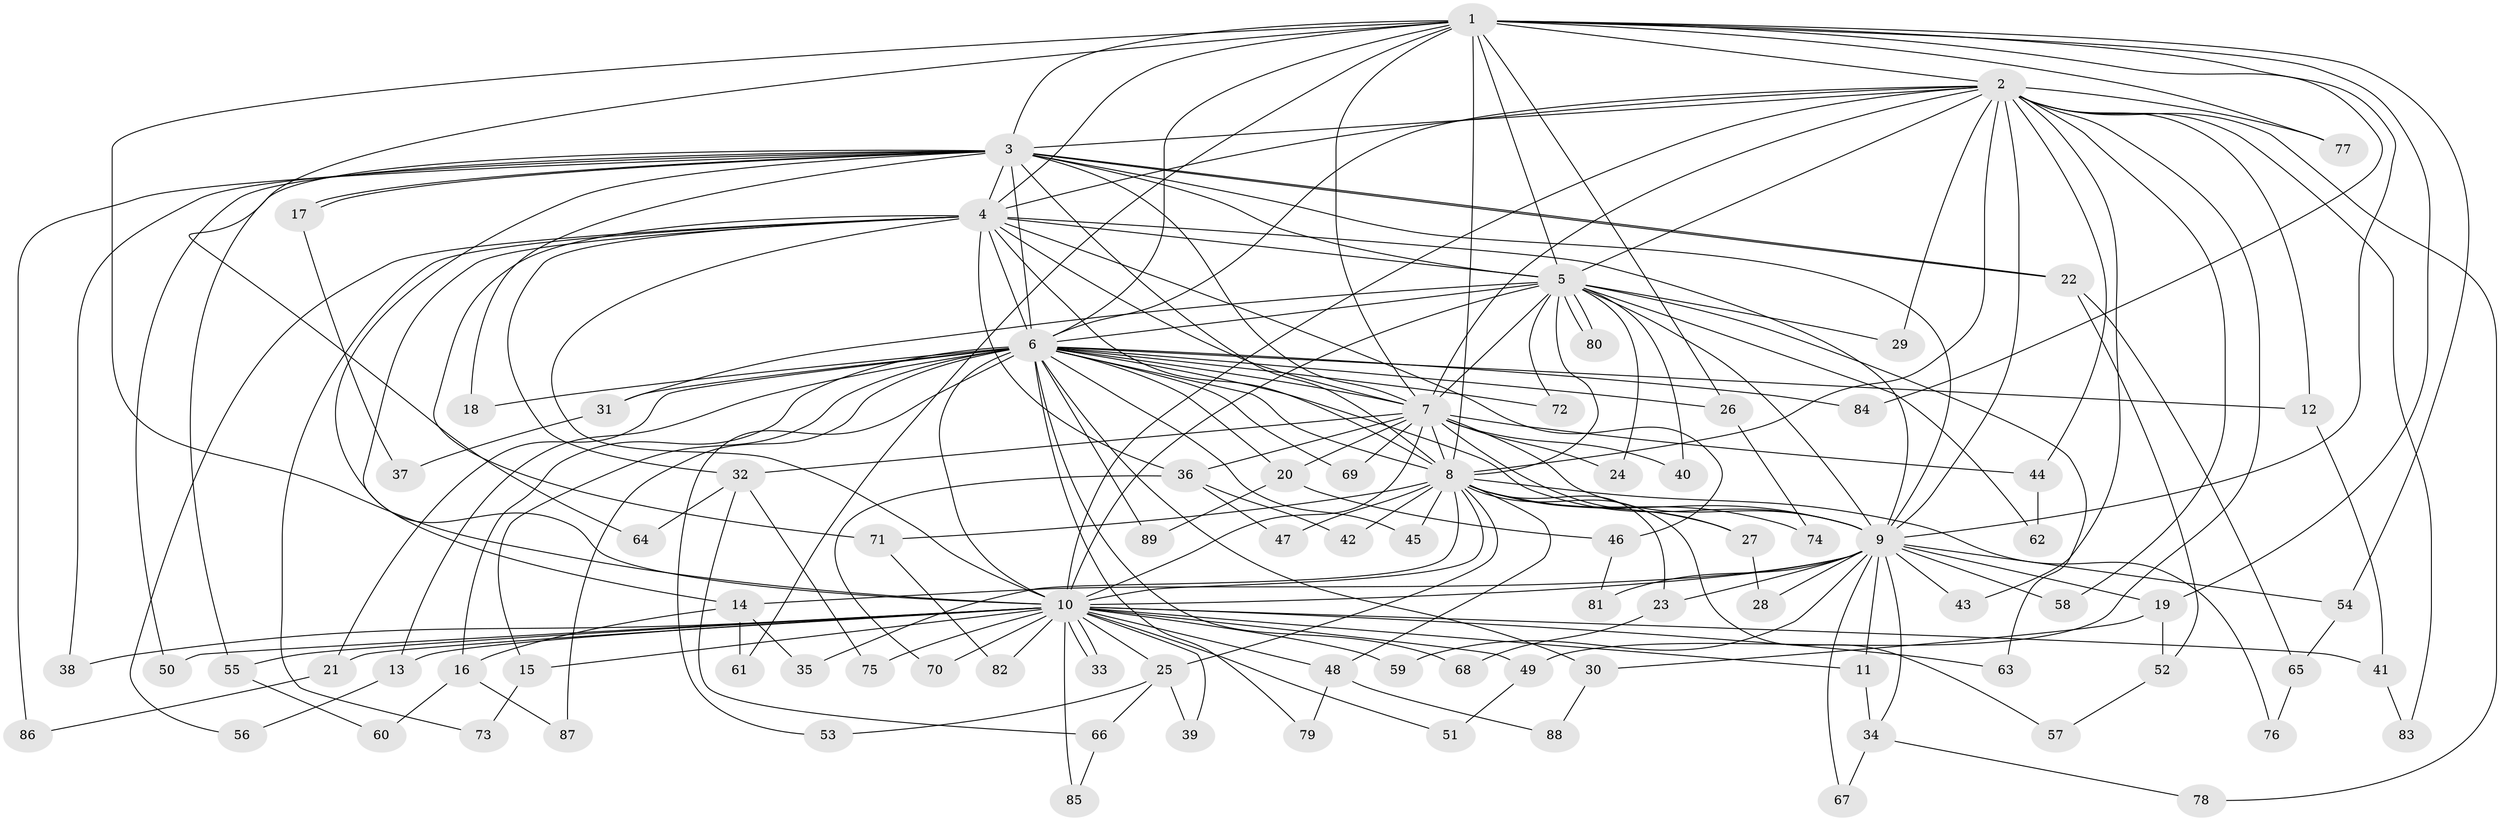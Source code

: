 // coarse degree distribution, {14: 0.014925373134328358, 23: 0.014925373134328358, 13: 0.014925373134328358, 16: 0.014925373134328358, 25: 0.029850746268656716, 19: 0.014925373134328358, 27: 0.014925373134328358, 3: 0.23880597014925373, 5: 0.08955223880597014, 4: 0.029850746268656716, 2: 0.5223880597014925}
// Generated by graph-tools (version 1.1) at 2025/23/03/03/25 07:23:44]
// undirected, 89 vertices, 203 edges
graph export_dot {
graph [start="1"]
  node [color=gray90,style=filled];
  1;
  2;
  3;
  4;
  5;
  6;
  7;
  8;
  9;
  10;
  11;
  12;
  13;
  14;
  15;
  16;
  17;
  18;
  19;
  20;
  21;
  22;
  23;
  24;
  25;
  26;
  27;
  28;
  29;
  30;
  31;
  32;
  33;
  34;
  35;
  36;
  37;
  38;
  39;
  40;
  41;
  42;
  43;
  44;
  45;
  46;
  47;
  48;
  49;
  50;
  51;
  52;
  53;
  54;
  55;
  56;
  57;
  58;
  59;
  60;
  61;
  62;
  63;
  64;
  65;
  66;
  67;
  68;
  69;
  70;
  71;
  72;
  73;
  74;
  75;
  76;
  77;
  78;
  79;
  80;
  81;
  82;
  83;
  84;
  85;
  86;
  87;
  88;
  89;
  1 -- 2;
  1 -- 3;
  1 -- 4;
  1 -- 5;
  1 -- 6;
  1 -- 7;
  1 -- 8;
  1 -- 9;
  1 -- 10;
  1 -- 19;
  1 -- 26;
  1 -- 54;
  1 -- 61;
  1 -- 64;
  1 -- 77;
  1 -- 84;
  2 -- 3;
  2 -- 4;
  2 -- 5;
  2 -- 6;
  2 -- 7;
  2 -- 8;
  2 -- 9;
  2 -- 10;
  2 -- 12;
  2 -- 29;
  2 -- 43;
  2 -- 44;
  2 -- 49;
  2 -- 58;
  2 -- 77;
  2 -- 78;
  2 -- 83;
  3 -- 4;
  3 -- 5;
  3 -- 6;
  3 -- 7;
  3 -- 8;
  3 -- 9;
  3 -- 10;
  3 -- 17;
  3 -- 17;
  3 -- 18;
  3 -- 22;
  3 -- 22;
  3 -- 38;
  3 -- 50;
  3 -- 55;
  3 -- 86;
  4 -- 5;
  4 -- 6;
  4 -- 7;
  4 -- 8;
  4 -- 9;
  4 -- 10;
  4 -- 14;
  4 -- 32;
  4 -- 36;
  4 -- 46;
  4 -- 56;
  4 -- 71;
  4 -- 73;
  5 -- 6;
  5 -- 7;
  5 -- 8;
  5 -- 9;
  5 -- 10;
  5 -- 24;
  5 -- 29;
  5 -- 31;
  5 -- 40;
  5 -- 62;
  5 -- 63;
  5 -- 72;
  5 -- 80;
  5 -- 80;
  6 -- 7;
  6 -- 8;
  6 -- 9;
  6 -- 10;
  6 -- 12;
  6 -- 13;
  6 -- 15;
  6 -- 16;
  6 -- 18;
  6 -- 20;
  6 -- 21;
  6 -- 26;
  6 -- 30;
  6 -- 31;
  6 -- 45;
  6 -- 53;
  6 -- 68;
  6 -- 69;
  6 -- 72;
  6 -- 79;
  6 -- 84;
  6 -- 87;
  6 -- 89;
  7 -- 8;
  7 -- 9;
  7 -- 10;
  7 -- 20;
  7 -- 24;
  7 -- 27;
  7 -- 32;
  7 -- 36;
  7 -- 40;
  7 -- 44;
  7 -- 69;
  8 -- 9;
  8 -- 10;
  8 -- 23;
  8 -- 25;
  8 -- 27;
  8 -- 35;
  8 -- 42;
  8 -- 45;
  8 -- 47;
  8 -- 48;
  8 -- 57;
  8 -- 71;
  8 -- 74;
  8 -- 76;
  9 -- 10;
  9 -- 11;
  9 -- 14;
  9 -- 19;
  9 -- 23;
  9 -- 28;
  9 -- 34;
  9 -- 43;
  9 -- 54;
  9 -- 58;
  9 -- 59;
  9 -- 67;
  9 -- 81;
  10 -- 11;
  10 -- 13;
  10 -- 15;
  10 -- 21;
  10 -- 25;
  10 -- 33;
  10 -- 33;
  10 -- 38;
  10 -- 39;
  10 -- 41;
  10 -- 48;
  10 -- 49;
  10 -- 50;
  10 -- 51;
  10 -- 55;
  10 -- 59;
  10 -- 63;
  10 -- 70;
  10 -- 75;
  10 -- 82;
  10 -- 85;
  11 -- 34;
  12 -- 41;
  13 -- 56;
  14 -- 16;
  14 -- 35;
  14 -- 61;
  15 -- 73;
  16 -- 60;
  16 -- 87;
  17 -- 37;
  19 -- 30;
  19 -- 52;
  20 -- 46;
  20 -- 89;
  21 -- 86;
  22 -- 52;
  22 -- 65;
  23 -- 68;
  25 -- 39;
  25 -- 53;
  25 -- 66;
  26 -- 74;
  27 -- 28;
  30 -- 88;
  31 -- 37;
  32 -- 64;
  32 -- 66;
  32 -- 75;
  34 -- 67;
  34 -- 78;
  36 -- 42;
  36 -- 47;
  36 -- 70;
  41 -- 83;
  44 -- 62;
  46 -- 81;
  48 -- 79;
  48 -- 88;
  49 -- 51;
  52 -- 57;
  54 -- 65;
  55 -- 60;
  65 -- 76;
  66 -- 85;
  71 -- 82;
}
